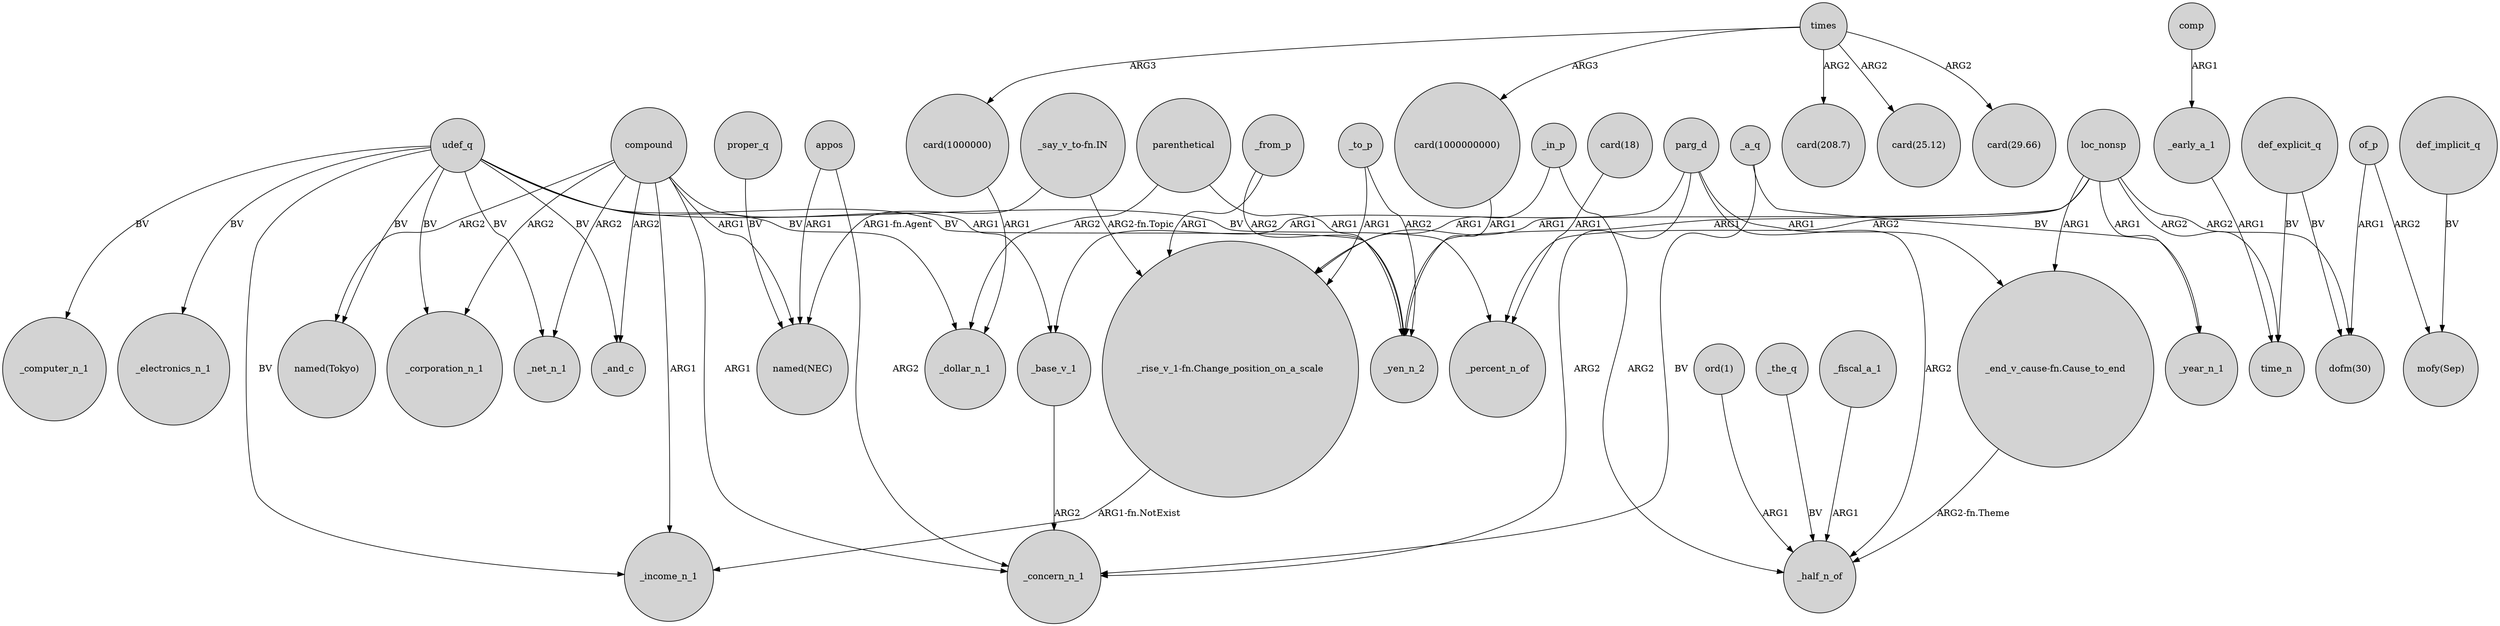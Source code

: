 digraph {
	node [shape=circle style=filled]
	_base_v_1 -> _concern_n_1 [label=ARG2]
	proper_q -> "named(NEC)" [label=BV]
	_a_q -> _concern_n_1 [label=BV]
	compound -> "named(Tokyo)" [label=ARG2]
	"card(1000000)" -> _dollar_n_1 [label=ARG1]
	udef_q -> _yen_n_2 [label=BV]
	"card(1000000000)" -> _yen_n_2 [label=ARG1]
	appos -> "named(NEC)" [label=ARG1]
	compound -> _income_n_1 [label=ARG1]
	"card(18)" -> _percent_n_of [label=ARG1]
	"_rise_v_1-fn.Change_position_on_a_scale" -> _income_n_1 [label="ARG1-fn.NotExist"]
	"_end_v_cause-fn.Cause_to_end" -> _half_n_of [label="ARG2-fn.Theme"]
	def_explicit_q -> time_n [label=BV]
	parg_d -> _half_n_of [label=ARG2]
	loc_nonsp -> _year_n_1 [label=ARG1]
	parenthetical -> _dollar_n_1 [label=ARG2]
	compound -> _corporation_n_1 [label=ARG2]
	times -> "card(208.7)" [label=ARG2]
	parg_d -> _concern_n_1 [label=ARG2]
	of_p -> "mofy(Sep)" [label=ARG2]
	_in_p -> "_rise_v_1-fn.Change_position_on_a_scale" [label=ARG1]
	compound -> "named(NEC)" [label=ARG1]
	udef_q -> _computer_n_1 [label=BV]
	loc_nonsp -> time_n [label=ARG2]
	"_say_v_to-fn.IN" -> "named(NEC)" [label="ARG1-fn.Agent"]
	times -> "card(1000000000)" [label=ARG3]
	times -> "card(25.12)" [label=ARG2]
	appos -> _concern_n_1 [label=ARG2]
	comp -> _early_a_1 [label=ARG1]
	udef_q -> _electronics_n_1 [label=BV]
	def_explicit_q -> "dofm(30)" [label=BV]
	udef_q -> _corporation_n_1 [label=BV]
	_fiscal_a_1 -> _half_n_of [label=ARG1]
	times -> "card(29.66)" [label=ARG2]
	compound -> _and_c [label=ARG2]
	"ord(1)" -> _half_n_of [label=ARG1]
	loc_nonsp -> "dofm(30)" [label=ARG2]
	compound -> _base_v_1 [label=ARG1]
	compound -> _net_n_1 [label=ARG2]
	times -> "card(1000000)" [label=ARG3]
	loc_nonsp -> _percent_n_of [label=ARG2]
	loc_nonsp -> "_end_v_cause-fn.Cause_to_end" [label=ARG1]
	udef_q -> "named(Tokyo)" [label=BV]
	loc_nonsp -> "_rise_v_1-fn.Change_position_on_a_scale" [label=ARG1]
	parg_d -> "_end_v_cause-fn.Cause_to_end" [label=ARG1]
	def_implicit_q -> "mofy(Sep)" [label=BV]
	loc_nonsp -> _yen_n_2 [label=ARG1]
	_early_a_1 -> time_n [label=ARG1]
	udef_q -> _net_n_1 [label=BV]
	_in_p -> _half_n_of [label=ARG2]
	_to_p -> _yen_n_2 [label=ARG2]
	_from_p -> "_rise_v_1-fn.Change_position_on_a_scale" [label=ARG1]
	parg_d -> _base_v_1 [label=ARG1]
	"_say_v_to-fn.IN" -> "_rise_v_1-fn.Change_position_on_a_scale" [label="ARG2-fn.Topic"]
	parenthetical -> _yen_n_2 [label=ARG1]
	_a_q -> _year_n_1 [label=BV]
	udef_q -> _percent_n_of [label=BV]
	_the_q -> _half_n_of [label=BV]
	_from_p -> _yen_n_2 [label=ARG2]
	of_p -> "dofm(30)" [label=ARG1]
	udef_q -> _and_c [label=BV]
	_to_p -> "_rise_v_1-fn.Change_position_on_a_scale" [label=ARG1]
	compound -> _concern_n_1 [label=ARG1]
	udef_q -> _dollar_n_1 [label=BV]
	udef_q -> _income_n_1 [label=BV]
}
